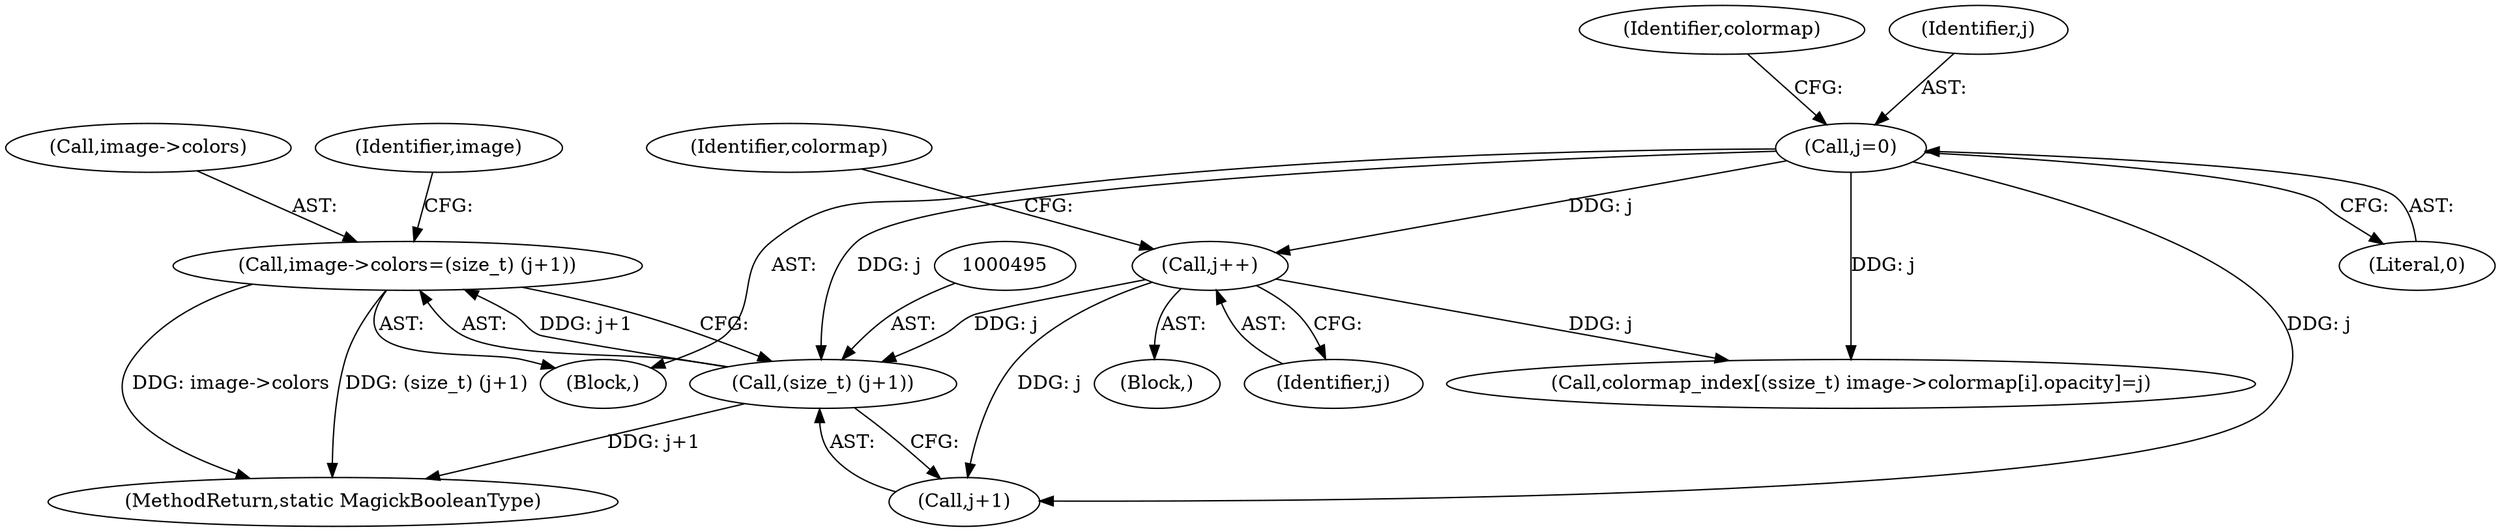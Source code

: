 digraph "0_ImageMagick_db1ffb6cf44bcfe5c4d5fcf9d9109ded5617387f_1@pointer" {
"1000490" [label="(Call,image->colors=(size_t) (j+1))"];
"1000494" [label="(Call,(size_t) (j+1))"];
"1000424" [label="(Call,j=0)"];
"1000466" [label="(Call,j++)"];
"1000102" [label="(Block,)"];
"1000501" [label="(Identifier,image)"];
"1000467" [label="(Identifier,j)"];
"1000429" [label="(Identifier,colormap)"];
"1000424" [label="(Call,j=0)"];
"1000496" [label="(Call,j+1)"];
"1000465" [label="(Block,)"];
"1000640" [label="(MethodReturn,static MagickBooleanType)"];
"1000466" [label="(Call,j++)"];
"1000477" [label="(Call,colormap_index[(ssize_t) image->colormap[i].opacity]=j)"];
"1000470" [label="(Identifier,colormap)"];
"1000426" [label="(Literal,0)"];
"1000494" [label="(Call,(size_t) (j+1))"];
"1000490" [label="(Call,image->colors=(size_t) (j+1))"];
"1000425" [label="(Identifier,j)"];
"1000491" [label="(Call,image->colors)"];
"1000490" -> "1000102"  [label="AST: "];
"1000490" -> "1000494"  [label="CFG: "];
"1000491" -> "1000490"  [label="AST: "];
"1000494" -> "1000490"  [label="AST: "];
"1000501" -> "1000490"  [label="CFG: "];
"1000490" -> "1000640"  [label="DDG: (size_t) (j+1)"];
"1000490" -> "1000640"  [label="DDG: image->colors"];
"1000494" -> "1000490"  [label="DDG: j+1"];
"1000494" -> "1000496"  [label="CFG: "];
"1000495" -> "1000494"  [label="AST: "];
"1000496" -> "1000494"  [label="AST: "];
"1000494" -> "1000640"  [label="DDG: j+1"];
"1000424" -> "1000494"  [label="DDG: j"];
"1000466" -> "1000494"  [label="DDG: j"];
"1000424" -> "1000102"  [label="AST: "];
"1000424" -> "1000426"  [label="CFG: "];
"1000425" -> "1000424"  [label="AST: "];
"1000426" -> "1000424"  [label="AST: "];
"1000429" -> "1000424"  [label="CFG: "];
"1000424" -> "1000466"  [label="DDG: j"];
"1000424" -> "1000477"  [label="DDG: j"];
"1000424" -> "1000496"  [label="DDG: j"];
"1000466" -> "1000465"  [label="AST: "];
"1000466" -> "1000467"  [label="CFG: "];
"1000467" -> "1000466"  [label="AST: "];
"1000470" -> "1000466"  [label="CFG: "];
"1000466" -> "1000477"  [label="DDG: j"];
"1000466" -> "1000496"  [label="DDG: j"];
}
